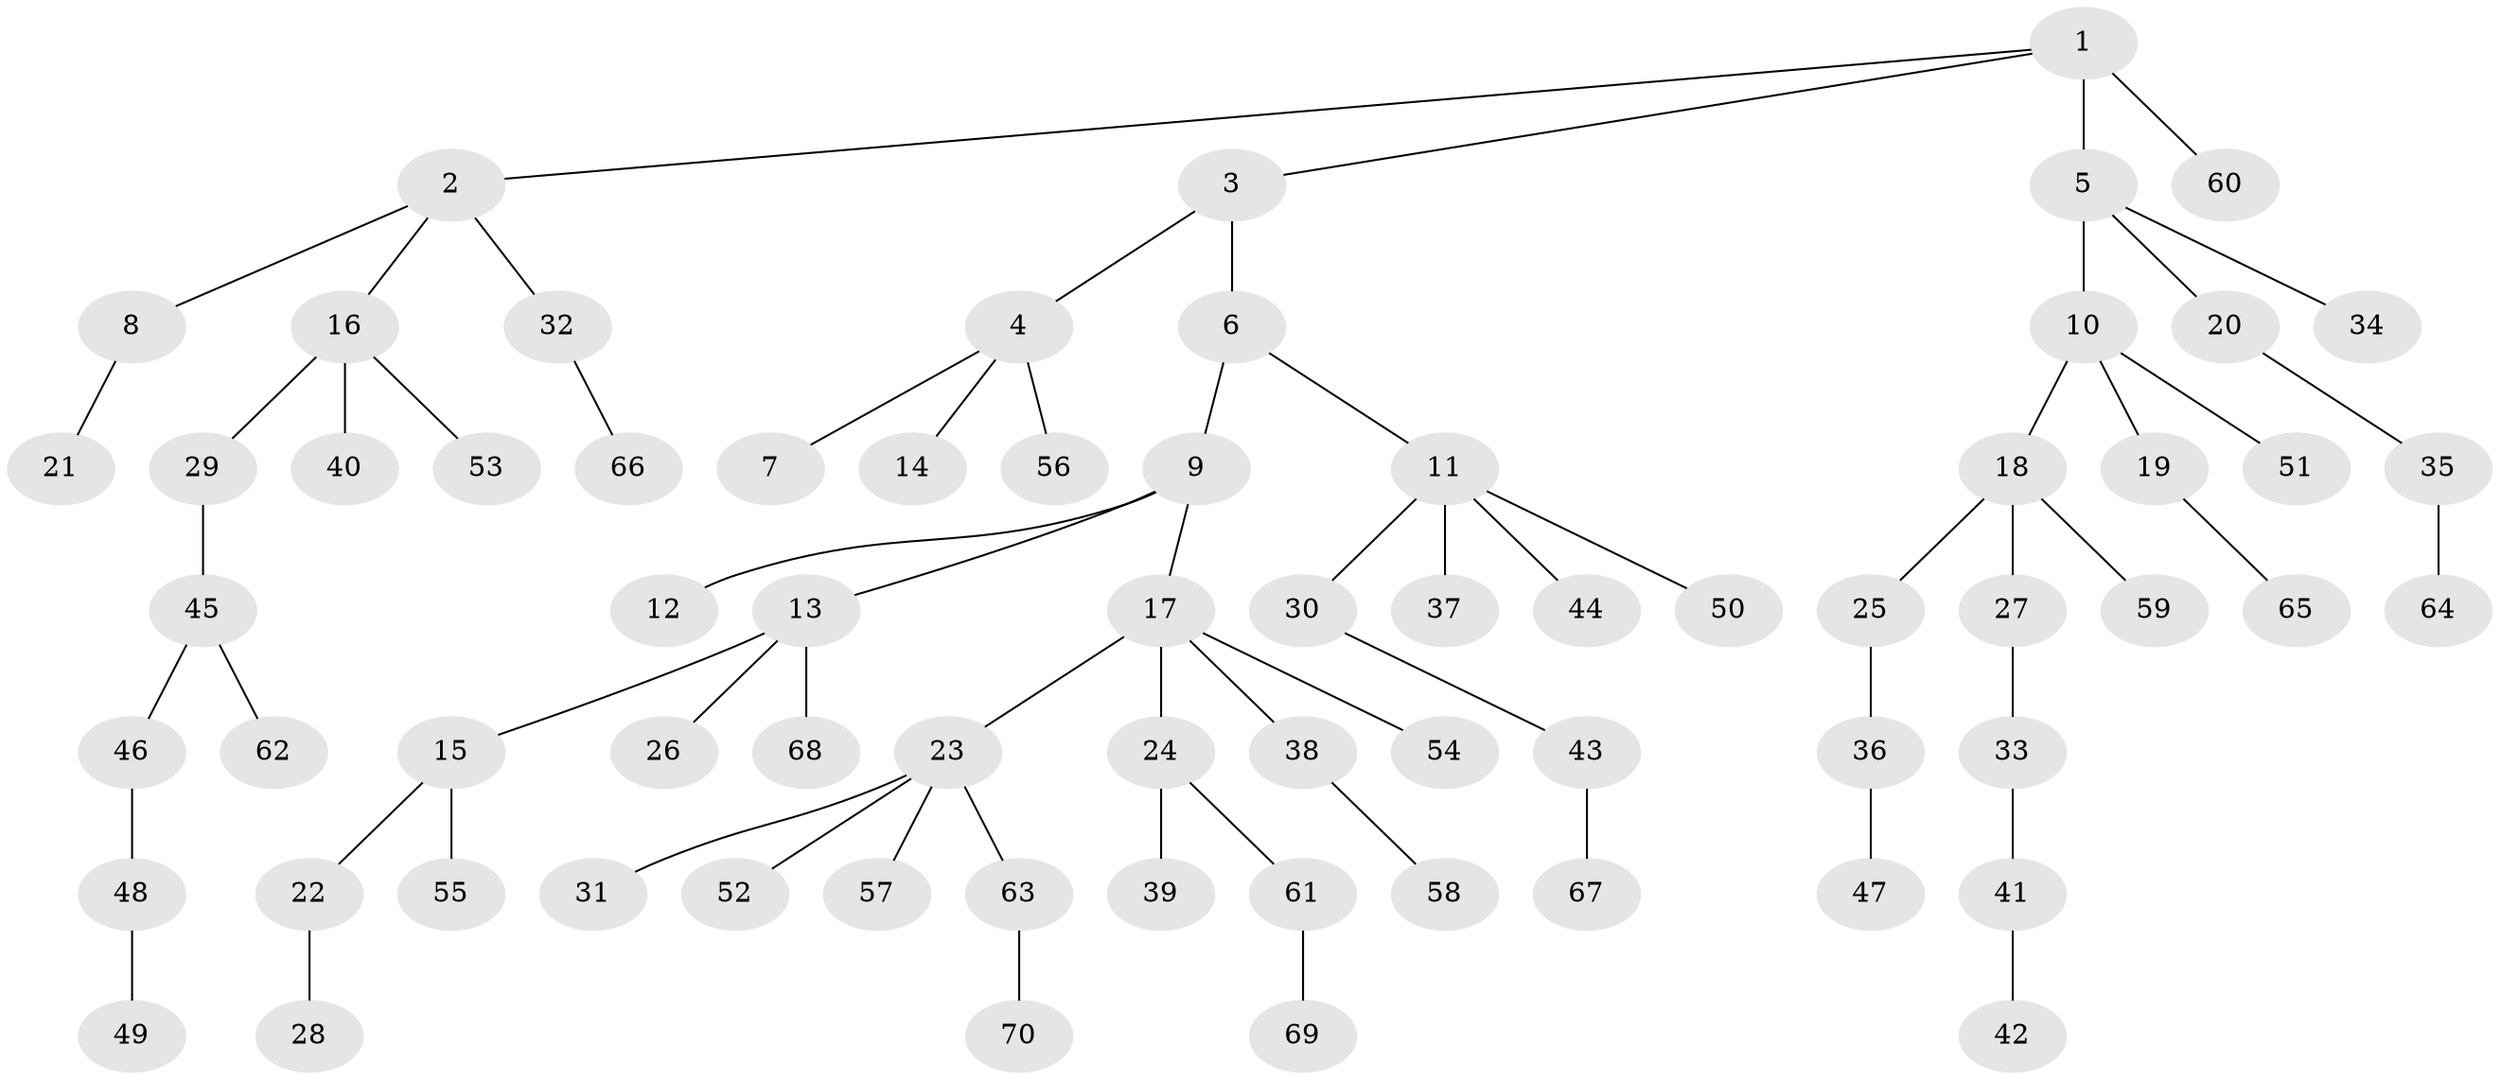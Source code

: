 // original degree distribution, {5: 0.04285714285714286, 4: 0.06428571428571428, 3: 0.1357142857142857, 2: 0.24285714285714285, 6: 0.02142857142857143, 1: 0.4928571428571429}
// Generated by graph-tools (version 1.1) at 2025/51/03/04/25 22:51:29]
// undirected, 70 vertices, 69 edges
graph export_dot {
  node [color=gray90,style=filled];
  1;
  2;
  3;
  4;
  5;
  6;
  7;
  8;
  9;
  10;
  11;
  12;
  13;
  14;
  15;
  16;
  17;
  18;
  19;
  20;
  21;
  22;
  23;
  24;
  25;
  26;
  27;
  28;
  29;
  30;
  31;
  32;
  33;
  34;
  35;
  36;
  37;
  38;
  39;
  40;
  41;
  42;
  43;
  44;
  45;
  46;
  47;
  48;
  49;
  50;
  51;
  52;
  53;
  54;
  55;
  56;
  57;
  58;
  59;
  60;
  61;
  62;
  63;
  64;
  65;
  66;
  67;
  68;
  69;
  70;
  1 -- 2 [weight=1.0];
  1 -- 3 [weight=1.0];
  1 -- 5 [weight=2.0];
  1 -- 60 [weight=2.0];
  2 -- 8 [weight=1.0];
  2 -- 16 [weight=1.0];
  2 -- 32 [weight=1.0];
  3 -- 4 [weight=1.0];
  3 -- 6 [weight=1.0];
  4 -- 7 [weight=1.0];
  4 -- 14 [weight=1.0];
  4 -- 56 [weight=1.0];
  5 -- 10 [weight=1.0];
  5 -- 20 [weight=1.0];
  5 -- 34 [weight=1.0];
  6 -- 9 [weight=1.0];
  6 -- 11 [weight=1.0];
  8 -- 21 [weight=1.0];
  9 -- 12 [weight=1.0];
  9 -- 13 [weight=1.0];
  9 -- 17 [weight=1.0];
  10 -- 18 [weight=1.0];
  10 -- 19 [weight=1.0];
  10 -- 51 [weight=1.0];
  11 -- 30 [weight=1.0];
  11 -- 37 [weight=1.0];
  11 -- 44 [weight=1.0];
  11 -- 50 [weight=1.0];
  13 -- 15 [weight=1.0];
  13 -- 26 [weight=1.0];
  13 -- 68 [weight=1.0];
  15 -- 22 [weight=1.0];
  15 -- 55 [weight=1.0];
  16 -- 29 [weight=2.0];
  16 -- 40 [weight=1.0];
  16 -- 53 [weight=1.0];
  17 -- 23 [weight=1.0];
  17 -- 24 [weight=1.0];
  17 -- 38 [weight=1.0];
  17 -- 54 [weight=1.0];
  18 -- 25 [weight=1.0];
  18 -- 27 [weight=1.0];
  18 -- 59 [weight=1.0];
  19 -- 65 [weight=1.0];
  20 -- 35 [weight=1.0];
  22 -- 28 [weight=2.0];
  23 -- 31 [weight=1.0];
  23 -- 52 [weight=1.0];
  23 -- 57 [weight=1.0];
  23 -- 63 [weight=1.0];
  24 -- 39 [weight=2.0];
  24 -- 61 [weight=1.0];
  25 -- 36 [weight=2.0];
  27 -- 33 [weight=1.0];
  29 -- 45 [weight=1.0];
  30 -- 43 [weight=1.0];
  32 -- 66 [weight=1.0];
  33 -- 41 [weight=1.0];
  35 -- 64 [weight=1.0];
  36 -- 47 [weight=1.0];
  38 -- 58 [weight=1.0];
  41 -- 42 [weight=3.0];
  43 -- 67 [weight=1.0];
  45 -- 46 [weight=1.0];
  45 -- 62 [weight=1.0];
  46 -- 48 [weight=1.0];
  48 -- 49 [weight=1.0];
  61 -- 69 [weight=3.0];
  63 -- 70 [weight=1.0];
}
